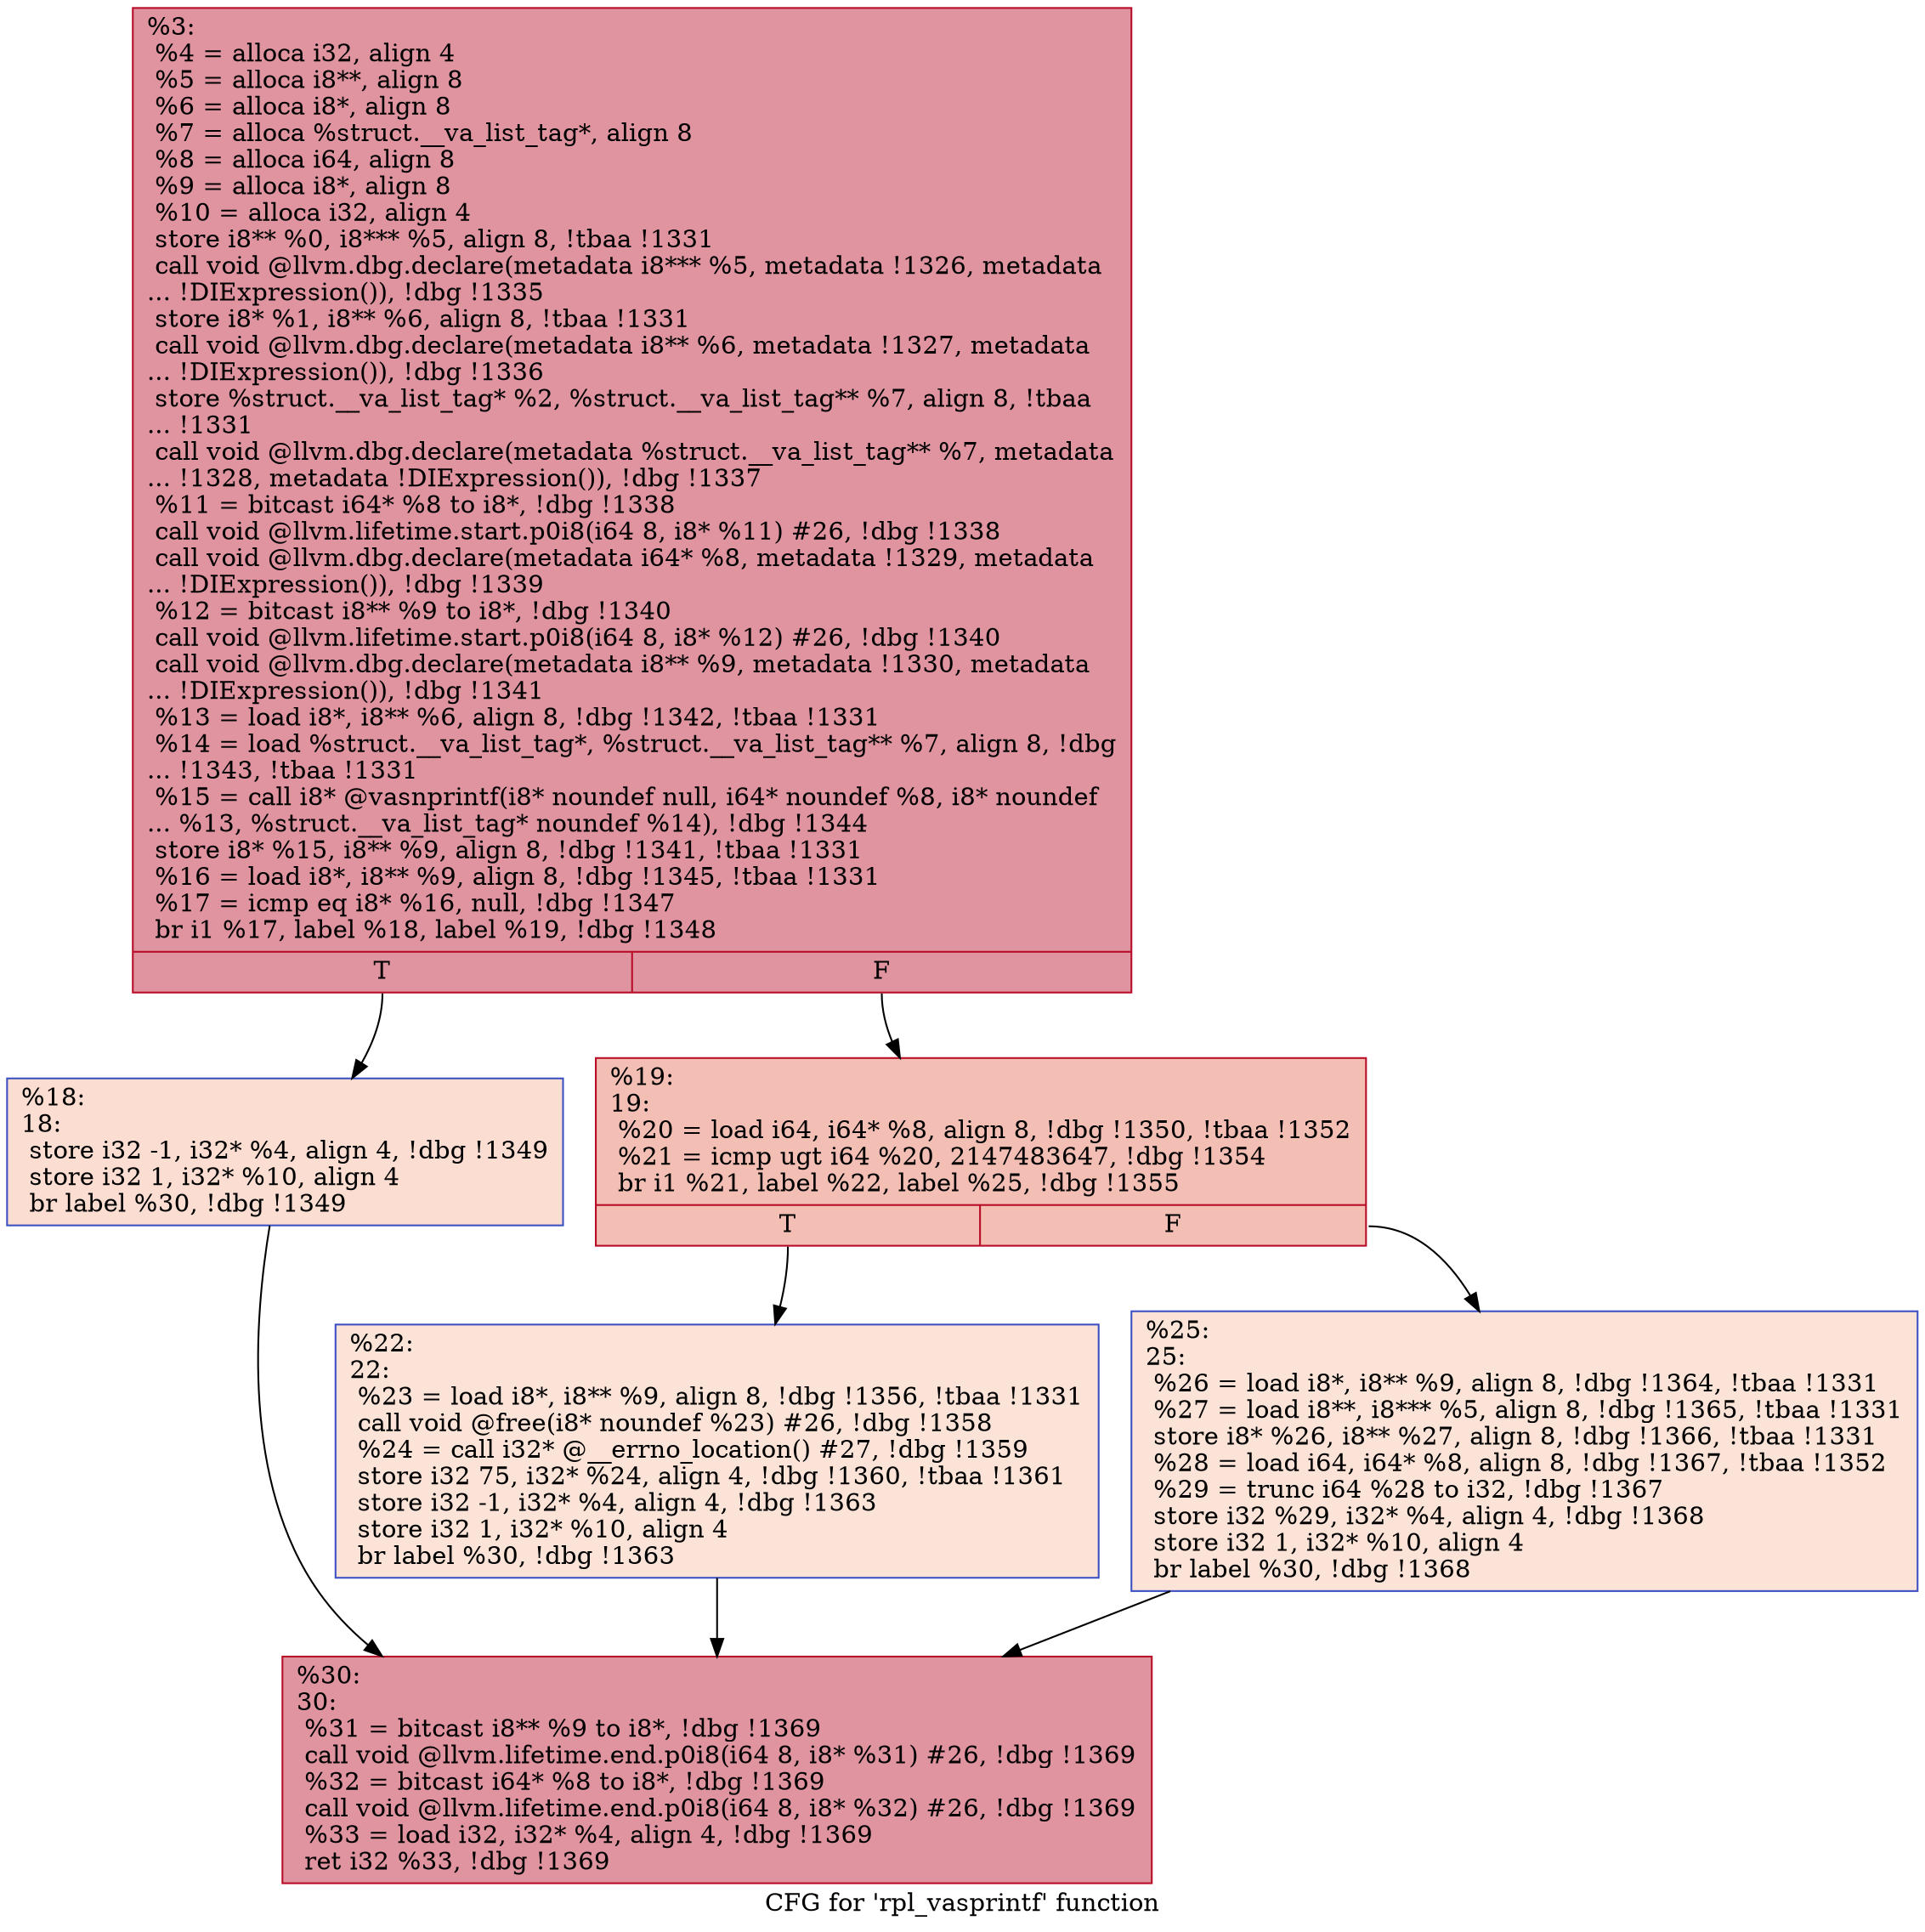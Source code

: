 digraph "CFG for 'rpl_vasprintf' function" {
	label="CFG for 'rpl_vasprintf' function";

	Node0x1022320 [shape=record,color="#b70d28ff", style=filled, fillcolor="#b70d2870",label="{%3:\l  %4 = alloca i32, align 4\l  %5 = alloca i8**, align 8\l  %6 = alloca i8*, align 8\l  %7 = alloca %struct.__va_list_tag*, align 8\l  %8 = alloca i64, align 8\l  %9 = alloca i8*, align 8\l  %10 = alloca i32, align 4\l  store i8** %0, i8*** %5, align 8, !tbaa !1331\l  call void @llvm.dbg.declare(metadata i8*** %5, metadata !1326, metadata\l... !DIExpression()), !dbg !1335\l  store i8* %1, i8** %6, align 8, !tbaa !1331\l  call void @llvm.dbg.declare(metadata i8** %6, metadata !1327, metadata\l... !DIExpression()), !dbg !1336\l  store %struct.__va_list_tag* %2, %struct.__va_list_tag** %7, align 8, !tbaa\l... !1331\l  call void @llvm.dbg.declare(metadata %struct.__va_list_tag** %7, metadata\l... !1328, metadata !DIExpression()), !dbg !1337\l  %11 = bitcast i64* %8 to i8*, !dbg !1338\l  call void @llvm.lifetime.start.p0i8(i64 8, i8* %11) #26, !dbg !1338\l  call void @llvm.dbg.declare(metadata i64* %8, metadata !1329, metadata\l... !DIExpression()), !dbg !1339\l  %12 = bitcast i8** %9 to i8*, !dbg !1340\l  call void @llvm.lifetime.start.p0i8(i64 8, i8* %12) #26, !dbg !1340\l  call void @llvm.dbg.declare(metadata i8** %9, metadata !1330, metadata\l... !DIExpression()), !dbg !1341\l  %13 = load i8*, i8** %6, align 8, !dbg !1342, !tbaa !1331\l  %14 = load %struct.__va_list_tag*, %struct.__va_list_tag** %7, align 8, !dbg\l... !1343, !tbaa !1331\l  %15 = call i8* @vasnprintf(i8* noundef null, i64* noundef %8, i8* noundef\l... %13, %struct.__va_list_tag* noundef %14), !dbg !1344\l  store i8* %15, i8** %9, align 8, !dbg !1341, !tbaa !1331\l  %16 = load i8*, i8** %9, align 8, !dbg !1345, !tbaa !1331\l  %17 = icmp eq i8* %16, null, !dbg !1347\l  br i1 %17, label %18, label %19, !dbg !1348\l|{<s0>T|<s1>F}}"];
	Node0x1022320:s0 -> Node0x10223b0;
	Node0x1022320:s1 -> Node0x1022400;
	Node0x10223b0 [shape=record,color="#3d50c3ff", style=filled, fillcolor="#f7b39670",label="{%18:\l18:                                               \l  store i32 -1, i32* %4, align 4, !dbg !1349\l  store i32 1, i32* %10, align 4\l  br label %30, !dbg !1349\l}"];
	Node0x10223b0 -> Node0x10224f0;
	Node0x1022400 [shape=record,color="#b70d28ff", style=filled, fillcolor="#e36c5570",label="{%19:\l19:                                               \l  %20 = load i64, i64* %8, align 8, !dbg !1350, !tbaa !1352\l  %21 = icmp ugt i64 %20, 2147483647, !dbg !1354\l  br i1 %21, label %22, label %25, !dbg !1355\l|{<s0>T|<s1>F}}"];
	Node0x1022400:s0 -> Node0x1022450;
	Node0x1022400:s1 -> Node0x10224a0;
	Node0x1022450 [shape=record,color="#3d50c3ff", style=filled, fillcolor="#f6bfa670",label="{%22:\l22:                                               \l  %23 = load i8*, i8** %9, align 8, !dbg !1356, !tbaa !1331\l  call void @free(i8* noundef %23) #26, !dbg !1358\l  %24 = call i32* @__errno_location() #27, !dbg !1359\l  store i32 75, i32* %24, align 4, !dbg !1360, !tbaa !1361\l  store i32 -1, i32* %4, align 4, !dbg !1363\l  store i32 1, i32* %10, align 4\l  br label %30, !dbg !1363\l}"];
	Node0x1022450 -> Node0x10224f0;
	Node0x10224a0 [shape=record,color="#3d50c3ff", style=filled, fillcolor="#f6bfa670",label="{%25:\l25:                                               \l  %26 = load i8*, i8** %9, align 8, !dbg !1364, !tbaa !1331\l  %27 = load i8**, i8*** %5, align 8, !dbg !1365, !tbaa !1331\l  store i8* %26, i8** %27, align 8, !dbg !1366, !tbaa !1331\l  %28 = load i64, i64* %8, align 8, !dbg !1367, !tbaa !1352\l  %29 = trunc i64 %28 to i32, !dbg !1367\l  store i32 %29, i32* %4, align 4, !dbg !1368\l  store i32 1, i32* %10, align 4\l  br label %30, !dbg !1368\l}"];
	Node0x10224a0 -> Node0x10224f0;
	Node0x10224f0 [shape=record,color="#b70d28ff", style=filled, fillcolor="#b70d2870",label="{%30:\l30:                                               \l  %31 = bitcast i8** %9 to i8*, !dbg !1369\l  call void @llvm.lifetime.end.p0i8(i64 8, i8* %31) #26, !dbg !1369\l  %32 = bitcast i64* %8 to i8*, !dbg !1369\l  call void @llvm.lifetime.end.p0i8(i64 8, i8* %32) #26, !dbg !1369\l  %33 = load i32, i32* %4, align 4, !dbg !1369\l  ret i32 %33, !dbg !1369\l}"];
}
